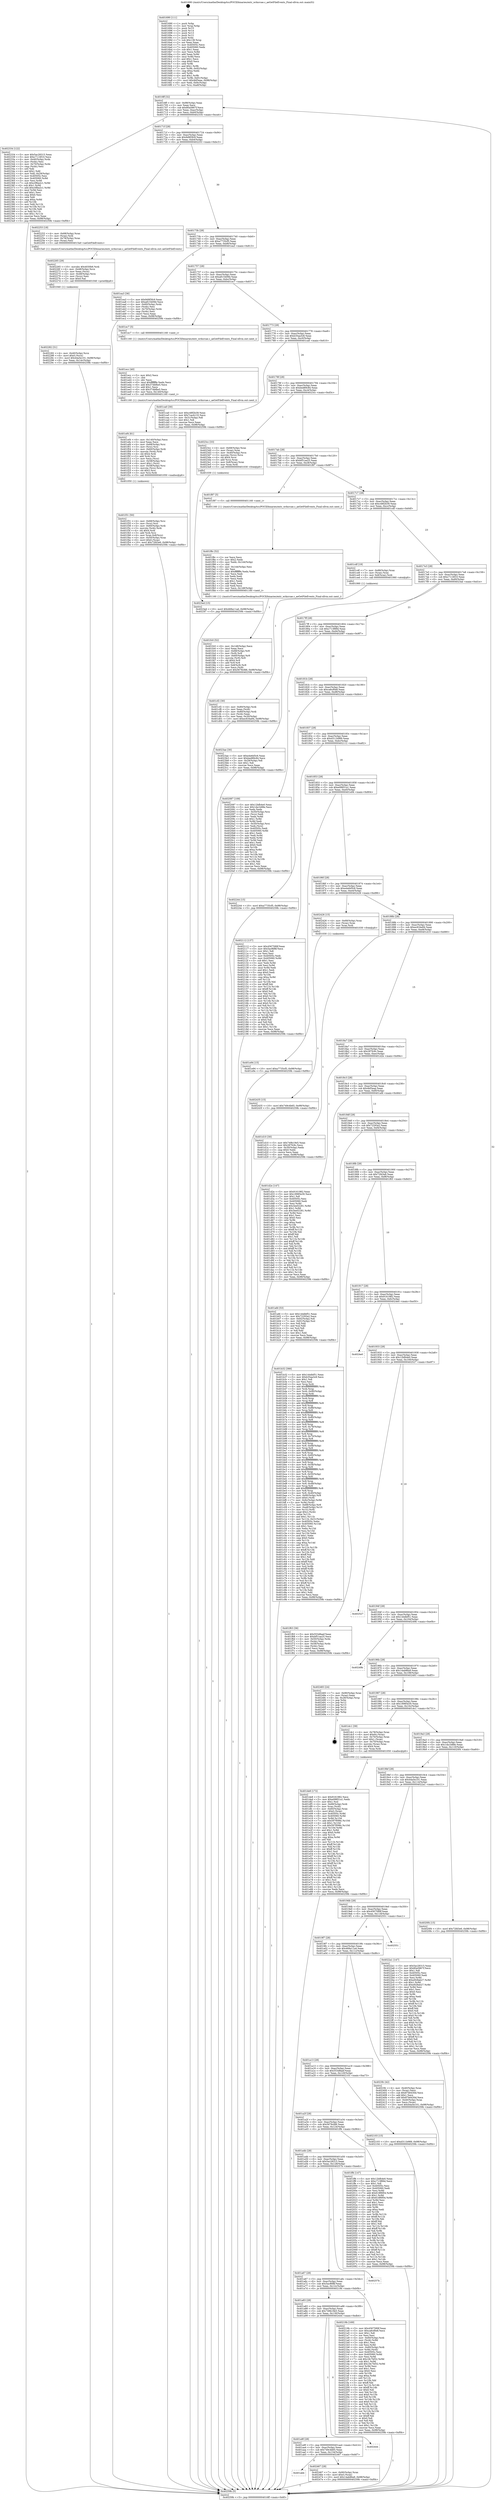 digraph "0x401690" {
  label = "0x401690 (/mnt/c/Users/mathe/Desktop/tcc/POCII/binaries/extr_wrksrcae.c_aeGetFileEvents_Final-ollvm.out::main(0))"
  labelloc = "t"
  node[shape=record]

  Entry [label="",width=0.3,height=0.3,shape=circle,fillcolor=black,style=filled]
  "0x4016ff" [label="{
     0x4016ff [32]\l
     | [instrs]\l
     &nbsp;&nbsp;0x4016ff \<+6\>: mov -0x98(%rbp),%eax\l
     &nbsp;&nbsp;0x401705 \<+2\>: mov %eax,%ecx\l
     &nbsp;&nbsp;0x401707 \<+6\>: sub $0x80a5867f,%ecx\l
     &nbsp;&nbsp;0x40170d \<+6\>: mov %eax,-0xac(%rbp)\l
     &nbsp;&nbsp;0x401713 \<+6\>: mov %ecx,-0xb0(%rbp)\l
     &nbsp;&nbsp;0x401719 \<+6\>: je 0000000000402334 \<main+0xca4\>\l
  }"]
  "0x402334" [label="{
     0x402334 [122]\l
     | [instrs]\l
     &nbsp;&nbsp;0x402334 \<+5\>: mov $0x5ac28315,%eax\l
     &nbsp;&nbsp;0x402339 \<+5\>: mov $0xc7116f10,%ecx\l
     &nbsp;&nbsp;0x40233e \<+4\>: mov -0x40(%rbp),%rdx\l
     &nbsp;&nbsp;0x402342 \<+2\>: mov (%rdx),%esi\l
     &nbsp;&nbsp;0x402344 \<+4\>: mov -0x70(%rbp),%rdx\l
     &nbsp;&nbsp;0x402348 \<+2\>: cmp (%rdx),%esi\l
     &nbsp;&nbsp;0x40234a \<+4\>: setl %dil\l
     &nbsp;&nbsp;0x40234e \<+4\>: and $0x1,%dil\l
     &nbsp;&nbsp;0x402352 \<+4\>: mov %dil,-0x29(%rbp)\l
     &nbsp;&nbsp;0x402356 \<+7\>: mov 0x40505c,%esi\l
     &nbsp;&nbsp;0x40235d \<+8\>: mov 0x405060,%r8d\l
     &nbsp;&nbsp;0x402365 \<+3\>: mov %esi,%r9d\l
     &nbsp;&nbsp;0x402368 \<+7\>: sub $0xc0fba2c1,%r9d\l
     &nbsp;&nbsp;0x40236f \<+4\>: sub $0x1,%r9d\l
     &nbsp;&nbsp;0x402373 \<+7\>: add $0xc0fba2c1,%r9d\l
     &nbsp;&nbsp;0x40237a \<+4\>: imul %r9d,%esi\l
     &nbsp;&nbsp;0x40237e \<+3\>: and $0x1,%esi\l
     &nbsp;&nbsp;0x402381 \<+3\>: cmp $0x0,%esi\l
     &nbsp;&nbsp;0x402384 \<+4\>: sete %dil\l
     &nbsp;&nbsp;0x402388 \<+4\>: cmp $0xa,%r8d\l
     &nbsp;&nbsp;0x40238c \<+4\>: setl %r10b\l
     &nbsp;&nbsp;0x402390 \<+3\>: mov %dil,%r11b\l
     &nbsp;&nbsp;0x402393 \<+3\>: and %r10b,%r11b\l
     &nbsp;&nbsp;0x402396 \<+3\>: xor %r10b,%dil\l
     &nbsp;&nbsp;0x402399 \<+3\>: or %dil,%r11b\l
     &nbsp;&nbsp;0x40239c \<+4\>: test $0x1,%r11b\l
     &nbsp;&nbsp;0x4023a0 \<+3\>: cmovne %ecx,%eax\l
     &nbsp;&nbsp;0x4023a3 \<+6\>: mov %eax,-0x98(%rbp)\l
     &nbsp;&nbsp;0x4023a9 \<+5\>: jmp 000000000040259b \<main+0xf0b\>\l
  }"]
  "0x40171f" [label="{
     0x40171f [28]\l
     | [instrs]\l
     &nbsp;&nbsp;0x40171f \<+5\>: jmp 0000000000401724 \<main+0x94\>\l
     &nbsp;&nbsp;0x401724 \<+6\>: mov -0xac(%rbp),%eax\l
     &nbsp;&nbsp;0x40172a \<+5\>: sub $0x9d9f3fc9,%eax\l
     &nbsp;&nbsp;0x40172f \<+6\>: mov %eax,-0xb4(%rbp)\l
     &nbsp;&nbsp;0x401735 \<+6\>: je 0000000000402253 \<main+0xbc3\>\l
  }"]
  Exit [label="",width=0.3,height=0.3,shape=circle,fillcolor=black,style=filled,peripheries=2]
  "0x402253" [label="{
     0x402253 [18]\l
     | [instrs]\l
     &nbsp;&nbsp;0x402253 \<+4\>: mov -0x68(%rbp),%rax\l
     &nbsp;&nbsp;0x402257 \<+3\>: mov (%rax),%rdi\l
     &nbsp;&nbsp;0x40225a \<+4\>: mov -0x78(%rbp),%rax\l
     &nbsp;&nbsp;0x40225e \<+2\>: mov (%rax),%esi\l
     &nbsp;&nbsp;0x402260 \<+5\>: call 00000000004015a0 \<aeGetFileEvents\>\l
     | [calls]\l
     &nbsp;&nbsp;0x4015a0 \{1\} (/mnt/c/Users/mathe/Desktop/tcc/POCII/binaries/extr_wrksrcae.c_aeGetFileEvents_Final-ollvm.out::aeGetFileEvents)\l
  }"]
  "0x40173b" [label="{
     0x40173b [28]\l
     | [instrs]\l
     &nbsp;&nbsp;0x40173b \<+5\>: jmp 0000000000401740 \<main+0xb0\>\l
     &nbsp;&nbsp;0x401740 \<+6\>: mov -0xac(%rbp),%eax\l
     &nbsp;&nbsp;0x401746 \<+5\>: sub $0xa7735cf5,%eax\l
     &nbsp;&nbsp;0x40174b \<+6\>: mov %eax,-0xb8(%rbp)\l
     &nbsp;&nbsp;0x401751 \<+6\>: je 0000000000401ea3 \<main+0x813\>\l
  }"]
  "0x401abb" [label="{
     0x401abb\l
  }", style=dashed]
  "0x401ea3" [label="{
     0x401ea3 [36]\l
     | [instrs]\l
     &nbsp;&nbsp;0x401ea3 \<+5\>: mov $0x9d9f3fc9,%eax\l
     &nbsp;&nbsp;0x401ea8 \<+5\>: mov $0xa815409d,%ecx\l
     &nbsp;&nbsp;0x401ead \<+4\>: mov -0x60(%rbp),%rdx\l
     &nbsp;&nbsp;0x401eb1 \<+2\>: mov (%rdx),%esi\l
     &nbsp;&nbsp;0x401eb3 \<+4\>: mov -0x70(%rbp),%rdx\l
     &nbsp;&nbsp;0x401eb7 \<+2\>: cmp (%rdx),%esi\l
     &nbsp;&nbsp;0x401eb9 \<+3\>: cmovl %ecx,%eax\l
     &nbsp;&nbsp;0x401ebc \<+6\>: mov %eax,-0x98(%rbp)\l
     &nbsp;&nbsp;0x401ec2 \<+5\>: jmp 000000000040259b \<main+0xf0b\>\l
  }"]
  "0x401757" [label="{
     0x401757 [28]\l
     | [instrs]\l
     &nbsp;&nbsp;0x401757 \<+5\>: jmp 000000000040175c \<main+0xcc\>\l
     &nbsp;&nbsp;0x40175c \<+6\>: mov -0xac(%rbp),%eax\l
     &nbsp;&nbsp;0x401762 \<+5\>: sub $0xa815409d,%eax\l
     &nbsp;&nbsp;0x401767 \<+6\>: mov %eax,-0xbc(%rbp)\l
     &nbsp;&nbsp;0x40176d \<+6\>: je 0000000000401ec7 \<main+0x837\>\l
  }"]
  "0x402467" [label="{
     0x402467 [28]\l
     | [instrs]\l
     &nbsp;&nbsp;0x402467 \<+7\>: mov -0x90(%rbp),%rax\l
     &nbsp;&nbsp;0x40246e \<+6\>: movl $0x0,(%rax)\l
     &nbsp;&nbsp;0x402474 \<+10\>: movl $0x14ab86a9,-0x98(%rbp)\l
     &nbsp;&nbsp;0x40247e \<+5\>: jmp 000000000040259b \<main+0xf0b\>\l
  }"]
  "0x401ec7" [label="{
     0x401ec7 [5]\l
     | [instrs]\l
     &nbsp;&nbsp;0x401ec7 \<+5\>: call 0000000000401160 \<next_i\>\l
     | [calls]\l
     &nbsp;&nbsp;0x401160 \{1\} (/mnt/c/Users/mathe/Desktop/tcc/POCII/binaries/extr_wrksrcae.c_aeGetFileEvents_Final-ollvm.out::next_i)\l
  }"]
  "0x401773" [label="{
     0x401773 [28]\l
     | [instrs]\l
     &nbsp;&nbsp;0x401773 \<+5\>: jmp 0000000000401778 \<main+0xe8\>\l
     &nbsp;&nbsp;0x401778 \<+6\>: mov -0xac(%rbp),%eax\l
     &nbsp;&nbsp;0x40177e \<+5\>: sub $0xb35aa3c8,%eax\l
     &nbsp;&nbsp;0x401783 \<+6\>: mov %eax,-0xc0(%rbp)\l
     &nbsp;&nbsp;0x401789 \<+6\>: je 0000000000401ca0 \<main+0x610\>\l
  }"]
  "0x401a9f" [label="{
     0x401a9f [28]\l
     | [instrs]\l
     &nbsp;&nbsp;0x401a9f \<+5\>: jmp 0000000000401aa4 \<main+0x414\>\l
     &nbsp;&nbsp;0x401aa4 \<+6\>: mov -0xac(%rbp),%eax\l
     &nbsp;&nbsp;0x401aaa \<+5\>: sub $0x749c4b65,%eax\l
     &nbsp;&nbsp;0x401aaf \<+6\>: mov %eax,-0x134(%rbp)\l
     &nbsp;&nbsp;0x401ab5 \<+6\>: je 0000000000402467 \<main+0xdd7\>\l
  }"]
  "0x401ca0" [label="{
     0x401ca0 [30]\l
     | [instrs]\l
     &nbsp;&nbsp;0x401ca0 \<+5\>: mov $0xc48f2b39,%eax\l
     &nbsp;&nbsp;0x401ca5 \<+5\>: mov $0x7cacb133,%ecx\l
     &nbsp;&nbsp;0x401caa \<+3\>: mov -0x31(%rbp),%dl\l
     &nbsp;&nbsp;0x401cad \<+3\>: test $0x1,%dl\l
     &nbsp;&nbsp;0x401cb0 \<+3\>: cmovne %ecx,%eax\l
     &nbsp;&nbsp;0x401cb3 \<+6\>: mov %eax,-0x98(%rbp)\l
     &nbsp;&nbsp;0x401cb9 \<+5\>: jmp 000000000040259b \<main+0xf0b\>\l
  }"]
  "0x40178f" [label="{
     0x40178f [28]\l
     | [instrs]\l
     &nbsp;&nbsp;0x40178f \<+5\>: jmp 0000000000401794 \<main+0x104\>\l
     &nbsp;&nbsp;0x401794 \<+6\>: mov -0xac(%rbp),%eax\l
     &nbsp;&nbsp;0x40179a \<+5\>: sub $0xbed89c84,%eax\l
     &nbsp;&nbsp;0x40179f \<+6\>: mov %eax,-0xc4(%rbp)\l
     &nbsp;&nbsp;0x4017a5 \<+6\>: je 00000000004023cc \<main+0xd3c\>\l
  }"]
  "0x402444" [label="{
     0x402444\l
  }", style=dashed]
  "0x4023cc" [label="{
     0x4023cc [33]\l
     | [instrs]\l
     &nbsp;&nbsp;0x4023cc \<+4\>: mov -0x68(%rbp),%rax\l
     &nbsp;&nbsp;0x4023d0 \<+3\>: mov (%rax),%rax\l
     &nbsp;&nbsp;0x4023d3 \<+4\>: mov -0x40(%rbp),%rcx\l
     &nbsp;&nbsp;0x4023d7 \<+3\>: movslq (%rcx),%rcx\l
     &nbsp;&nbsp;0x4023da \<+4\>: shl $0x4,%rcx\l
     &nbsp;&nbsp;0x4023de \<+3\>: add %rcx,%rax\l
     &nbsp;&nbsp;0x4023e1 \<+4\>: mov 0x8(%rax),%rax\l
     &nbsp;&nbsp;0x4023e5 \<+3\>: mov %rax,%rdi\l
     &nbsp;&nbsp;0x4023e8 \<+5\>: call 0000000000401030 \<free@plt\>\l
     | [calls]\l
     &nbsp;&nbsp;0x401030 \{1\} (unknown)\l
  }"]
  "0x4017ab" [label="{
     0x4017ab [28]\l
     | [instrs]\l
     &nbsp;&nbsp;0x4017ab \<+5\>: jmp 00000000004017b0 \<main+0x120\>\l
     &nbsp;&nbsp;0x4017b0 \<+6\>: mov -0xac(%rbp),%eax\l
     &nbsp;&nbsp;0x4017b6 \<+5\>: sub $0xbf51aa25,%eax\l
     &nbsp;&nbsp;0x4017bb \<+6\>: mov %eax,-0xc8(%rbp)\l
     &nbsp;&nbsp;0x4017c1 \<+6\>: je 0000000000401f87 \<main+0x8f7\>\l
  }"]
  "0x402435" [label="{
     0x402435 [15]\l
     | [instrs]\l
     &nbsp;&nbsp;0x402435 \<+10\>: movl $0x749c4b65,-0x98(%rbp)\l
     &nbsp;&nbsp;0x40243f \<+5\>: jmp 000000000040259b \<main+0xf0b\>\l
  }"]
  "0x401f87" [label="{
     0x401f87 [5]\l
     | [instrs]\l
     &nbsp;&nbsp;0x401f87 \<+5\>: call 0000000000401160 \<next_i\>\l
     | [calls]\l
     &nbsp;&nbsp;0x401160 \{1\} (/mnt/c/Users/mathe/Desktop/tcc/POCII/binaries/extr_wrksrcae.c_aeGetFileEvents_Final-ollvm.out::next_i)\l
  }"]
  "0x4017c7" [label="{
     0x4017c7 [28]\l
     | [instrs]\l
     &nbsp;&nbsp;0x4017c7 \<+5\>: jmp 00000000004017cc \<main+0x13c\>\l
     &nbsp;&nbsp;0x4017cc \<+6\>: mov -0xac(%rbp),%eax\l
     &nbsp;&nbsp;0x4017d2 \<+5\>: sub $0xc48f2b39,%eax\l
     &nbsp;&nbsp;0x4017d7 \<+6\>: mov %eax,-0xcc(%rbp)\l
     &nbsp;&nbsp;0x4017dd \<+6\>: je 0000000000401cdf \<main+0x64f\>\l
  }"]
  "0x4023ed" [label="{
     0x4023ed [15]\l
     | [instrs]\l
     &nbsp;&nbsp;0x4023ed \<+10\>: movl $0x468a11ad,-0x98(%rbp)\l
     &nbsp;&nbsp;0x4023f7 \<+5\>: jmp 000000000040259b \<main+0xf0b\>\l
  }"]
  "0x401cdf" [label="{
     0x401cdf [19]\l
     | [instrs]\l
     &nbsp;&nbsp;0x401cdf \<+7\>: mov -0x88(%rbp),%rax\l
     &nbsp;&nbsp;0x401ce6 \<+3\>: mov (%rax),%rax\l
     &nbsp;&nbsp;0x401ce9 \<+4\>: mov 0x8(%rax),%rdi\l
     &nbsp;&nbsp;0x401ced \<+5\>: call 0000000000401060 \<atoi@plt\>\l
     | [calls]\l
     &nbsp;&nbsp;0x401060 \{1\} (unknown)\l
  }"]
  "0x4017e3" [label="{
     0x4017e3 [28]\l
     | [instrs]\l
     &nbsp;&nbsp;0x4017e3 \<+5\>: jmp 00000000004017e8 \<main+0x158\>\l
     &nbsp;&nbsp;0x4017e8 \<+6\>: mov -0xac(%rbp),%eax\l
     &nbsp;&nbsp;0x4017ee \<+5\>: sub $0xc7116f10,%eax\l
     &nbsp;&nbsp;0x4017f3 \<+6\>: mov %eax,-0xd0(%rbp)\l
     &nbsp;&nbsp;0x4017f9 \<+6\>: je 00000000004023ae \<main+0xd1e\>\l
  }"]
  "0x402282" [label="{
     0x402282 [31]\l
     | [instrs]\l
     &nbsp;&nbsp;0x402282 \<+4\>: mov -0x40(%rbp),%rcx\l
     &nbsp;&nbsp;0x402286 \<+6\>: movl $0x0,(%rcx)\l
     &nbsp;&nbsp;0x40228c \<+10\>: movl $0x44a5e101,-0x98(%rbp)\l
     &nbsp;&nbsp;0x402296 \<+6\>: mov %eax,-0x14c(%rbp)\l
     &nbsp;&nbsp;0x40229c \<+5\>: jmp 000000000040259b \<main+0xf0b\>\l
  }"]
  "0x4023ae" [label="{
     0x4023ae [30]\l
     | [instrs]\l
     &nbsp;&nbsp;0x4023ae \<+5\>: mov $0xe4e6d5c6,%eax\l
     &nbsp;&nbsp;0x4023b3 \<+5\>: mov $0xbed89c84,%ecx\l
     &nbsp;&nbsp;0x4023b8 \<+3\>: mov -0x29(%rbp),%dl\l
     &nbsp;&nbsp;0x4023bb \<+3\>: test $0x1,%dl\l
     &nbsp;&nbsp;0x4023be \<+3\>: cmovne %ecx,%eax\l
     &nbsp;&nbsp;0x4023c1 \<+6\>: mov %eax,-0x98(%rbp)\l
     &nbsp;&nbsp;0x4023c7 \<+5\>: jmp 000000000040259b \<main+0xf0b\>\l
  }"]
  "0x4017ff" [label="{
     0x4017ff [28]\l
     | [instrs]\l
     &nbsp;&nbsp;0x4017ff \<+5\>: jmp 0000000000401804 \<main+0x174\>\l
     &nbsp;&nbsp;0x401804 \<+6\>: mov -0xac(%rbp),%eax\l
     &nbsp;&nbsp;0x40180a \<+5\>: sub $0xc713f89d,%eax\l
     &nbsp;&nbsp;0x40180f \<+6\>: mov %eax,-0xd4(%rbp)\l
     &nbsp;&nbsp;0x401815 \<+6\>: je 0000000000402087 \<main+0x9f7\>\l
  }"]
  "0x402265" [label="{
     0x402265 [29]\l
     | [instrs]\l
     &nbsp;&nbsp;0x402265 \<+10\>: movabs $0x4030b6,%rdi\l
     &nbsp;&nbsp;0x40226f \<+4\>: mov -0x48(%rbp),%rcx\l
     &nbsp;&nbsp;0x402273 \<+2\>: mov %eax,(%rcx)\l
     &nbsp;&nbsp;0x402275 \<+4\>: mov -0x48(%rbp),%rcx\l
     &nbsp;&nbsp;0x402279 \<+2\>: mov (%rcx),%esi\l
     &nbsp;&nbsp;0x40227b \<+2\>: mov $0x0,%al\l
     &nbsp;&nbsp;0x40227d \<+5\>: call 0000000000401040 \<printf@plt\>\l
     | [calls]\l
     &nbsp;&nbsp;0x401040 \{1\} (unknown)\l
  }"]
  "0x402087" [label="{
     0x402087 [109]\l
     | [instrs]\l
     &nbsp;&nbsp;0x402087 \<+5\>: mov $0x12bfb4e0,%eax\l
     &nbsp;&nbsp;0x40208c \<+5\>: mov $0x1da1b88e,%ecx\l
     &nbsp;&nbsp;0x402091 \<+2\>: xor %edx,%edx\l
     &nbsp;&nbsp;0x402093 \<+4\>: mov -0x50(%rbp),%rsi\l
     &nbsp;&nbsp;0x402097 \<+2\>: mov (%rsi),%edi\l
     &nbsp;&nbsp;0x402099 \<+3\>: mov %edx,%r8d\l
     &nbsp;&nbsp;0x40209c \<+4\>: sub $0x1,%r8d\l
     &nbsp;&nbsp;0x4020a0 \<+3\>: sub %r8d,%edi\l
     &nbsp;&nbsp;0x4020a3 \<+4\>: mov -0x50(%rbp),%rsi\l
     &nbsp;&nbsp;0x4020a7 \<+2\>: mov %edi,(%rsi)\l
     &nbsp;&nbsp;0x4020a9 \<+7\>: mov 0x40505c,%edi\l
     &nbsp;&nbsp;0x4020b0 \<+8\>: mov 0x405060,%r8d\l
     &nbsp;&nbsp;0x4020b8 \<+3\>: sub $0x1,%edx\l
     &nbsp;&nbsp;0x4020bb \<+3\>: mov %edi,%r9d\l
     &nbsp;&nbsp;0x4020be \<+3\>: add %edx,%r9d\l
     &nbsp;&nbsp;0x4020c1 \<+4\>: imul %r9d,%edi\l
     &nbsp;&nbsp;0x4020c5 \<+3\>: and $0x1,%edi\l
     &nbsp;&nbsp;0x4020c8 \<+3\>: cmp $0x0,%edi\l
     &nbsp;&nbsp;0x4020cb \<+4\>: sete %r10b\l
     &nbsp;&nbsp;0x4020cf \<+4\>: cmp $0xa,%r8d\l
     &nbsp;&nbsp;0x4020d3 \<+4\>: setl %r11b\l
     &nbsp;&nbsp;0x4020d7 \<+3\>: mov %r10b,%bl\l
     &nbsp;&nbsp;0x4020da \<+3\>: and %r11b,%bl\l
     &nbsp;&nbsp;0x4020dd \<+3\>: xor %r11b,%r10b\l
     &nbsp;&nbsp;0x4020e0 \<+3\>: or %r10b,%bl\l
     &nbsp;&nbsp;0x4020e3 \<+3\>: test $0x1,%bl\l
     &nbsp;&nbsp;0x4020e6 \<+3\>: cmovne %ecx,%eax\l
     &nbsp;&nbsp;0x4020e9 \<+6\>: mov %eax,-0x98(%rbp)\l
     &nbsp;&nbsp;0x4020ef \<+5\>: jmp 000000000040259b \<main+0xf0b\>\l
  }"]
  "0x40181b" [label="{
     0x40181b [28]\l
     | [instrs]\l
     &nbsp;&nbsp;0x40181b \<+5\>: jmp 0000000000401820 \<main+0x190\>\l
     &nbsp;&nbsp;0x401820 \<+6\>: mov -0xac(%rbp),%eax\l
     &nbsp;&nbsp;0x401826 \<+5\>: sub $0xca6cf0e8,%eax\l
     &nbsp;&nbsp;0x40182b \<+6\>: mov %eax,-0xd8(%rbp)\l
     &nbsp;&nbsp;0x401831 \<+6\>: je 0000000000402244 \<main+0xbb4\>\l
  }"]
  "0x401a83" [label="{
     0x401a83 [28]\l
     | [instrs]\l
     &nbsp;&nbsp;0x401a83 \<+5\>: jmp 0000000000401a88 \<main+0x3f8\>\l
     &nbsp;&nbsp;0x401a88 \<+6\>: mov -0xac(%rbp),%eax\l
     &nbsp;&nbsp;0x401a8e \<+5\>: sub $0x749b19e5,%eax\l
     &nbsp;&nbsp;0x401a93 \<+6\>: mov %eax,-0x130(%rbp)\l
     &nbsp;&nbsp;0x401a99 \<+6\>: je 0000000000402444 \<main+0xdb4\>\l
  }"]
  "0x402244" [label="{
     0x402244 [15]\l
     | [instrs]\l
     &nbsp;&nbsp;0x402244 \<+10\>: movl $0xa7735cf5,-0x98(%rbp)\l
     &nbsp;&nbsp;0x40224e \<+5\>: jmp 000000000040259b \<main+0xf0b\>\l
  }"]
  "0x401837" [label="{
     0x401837 [28]\l
     | [instrs]\l
     &nbsp;&nbsp;0x401837 \<+5\>: jmp 000000000040183c \<main+0x1ac\>\l
     &nbsp;&nbsp;0x40183c \<+6\>: mov -0xac(%rbp),%eax\l
     &nbsp;&nbsp;0x401842 \<+5\>: sub $0xd311b989,%eax\l
     &nbsp;&nbsp;0x401847 \<+6\>: mov %eax,-0xdc(%rbp)\l
     &nbsp;&nbsp;0x40184d \<+6\>: je 0000000000402112 \<main+0xa82\>\l
  }"]
  "0x40219b" [label="{
     0x40219b [169]\l
     | [instrs]\l
     &nbsp;&nbsp;0x40219b \<+5\>: mov $0x4567589f,%eax\l
     &nbsp;&nbsp;0x4021a0 \<+5\>: mov $0xca6cf0e8,%ecx\l
     &nbsp;&nbsp;0x4021a5 \<+2\>: mov $0x1,%dl\l
     &nbsp;&nbsp;0x4021a7 \<+2\>: xor %esi,%esi\l
     &nbsp;&nbsp;0x4021a9 \<+4\>: mov -0x60(%rbp),%rdi\l
     &nbsp;&nbsp;0x4021ad \<+3\>: mov (%rdi),%r8d\l
     &nbsp;&nbsp;0x4021b0 \<+3\>: sub $0x1,%esi\l
     &nbsp;&nbsp;0x4021b3 \<+3\>: sub %esi,%r8d\l
     &nbsp;&nbsp;0x4021b6 \<+4\>: mov -0x60(%rbp),%rdi\l
     &nbsp;&nbsp;0x4021ba \<+3\>: mov %r8d,(%rdi)\l
     &nbsp;&nbsp;0x4021bd \<+7\>: mov 0x40505c,%esi\l
     &nbsp;&nbsp;0x4021c4 \<+8\>: mov 0x405060,%r8d\l
     &nbsp;&nbsp;0x4021cc \<+3\>: mov %esi,%r9d\l
     &nbsp;&nbsp;0x4021cf \<+7\>: sub $0x18c7bf32,%r9d\l
     &nbsp;&nbsp;0x4021d6 \<+4\>: sub $0x1,%r9d\l
     &nbsp;&nbsp;0x4021da \<+7\>: add $0x18c7bf32,%r9d\l
     &nbsp;&nbsp;0x4021e1 \<+4\>: imul %r9d,%esi\l
     &nbsp;&nbsp;0x4021e5 \<+3\>: and $0x1,%esi\l
     &nbsp;&nbsp;0x4021e8 \<+3\>: cmp $0x0,%esi\l
     &nbsp;&nbsp;0x4021eb \<+4\>: sete %r10b\l
     &nbsp;&nbsp;0x4021ef \<+4\>: cmp $0xa,%r8d\l
     &nbsp;&nbsp;0x4021f3 \<+4\>: setl %r11b\l
     &nbsp;&nbsp;0x4021f7 \<+3\>: mov %r10b,%bl\l
     &nbsp;&nbsp;0x4021fa \<+3\>: xor $0xff,%bl\l
     &nbsp;&nbsp;0x4021fd \<+3\>: mov %r11b,%r14b\l
     &nbsp;&nbsp;0x402200 \<+4\>: xor $0xff,%r14b\l
     &nbsp;&nbsp;0x402204 \<+3\>: xor $0x0,%dl\l
     &nbsp;&nbsp;0x402207 \<+3\>: mov %bl,%r15b\l
     &nbsp;&nbsp;0x40220a \<+4\>: and $0x0,%r15b\l
     &nbsp;&nbsp;0x40220e \<+3\>: and %dl,%r10b\l
     &nbsp;&nbsp;0x402211 \<+3\>: mov %r14b,%r12b\l
     &nbsp;&nbsp;0x402214 \<+4\>: and $0x0,%r12b\l
     &nbsp;&nbsp;0x402218 \<+3\>: and %dl,%r11b\l
     &nbsp;&nbsp;0x40221b \<+3\>: or %r10b,%r15b\l
     &nbsp;&nbsp;0x40221e \<+3\>: or %r11b,%r12b\l
     &nbsp;&nbsp;0x402221 \<+3\>: xor %r12b,%r15b\l
     &nbsp;&nbsp;0x402224 \<+3\>: or %r14b,%bl\l
     &nbsp;&nbsp;0x402227 \<+3\>: xor $0xff,%bl\l
     &nbsp;&nbsp;0x40222a \<+3\>: or $0x0,%dl\l
     &nbsp;&nbsp;0x40222d \<+2\>: and %dl,%bl\l
     &nbsp;&nbsp;0x40222f \<+3\>: or %bl,%r15b\l
     &nbsp;&nbsp;0x402232 \<+4\>: test $0x1,%r15b\l
     &nbsp;&nbsp;0x402236 \<+3\>: cmovne %ecx,%eax\l
     &nbsp;&nbsp;0x402239 \<+6\>: mov %eax,-0x98(%rbp)\l
     &nbsp;&nbsp;0x40223f \<+5\>: jmp 000000000040259b \<main+0xf0b\>\l
  }"]
  "0x402112" [label="{
     0x402112 [137]\l
     | [instrs]\l
     &nbsp;&nbsp;0x402112 \<+5\>: mov $0x4567589f,%eax\l
     &nbsp;&nbsp;0x402117 \<+5\>: mov $0x5acf6f8f,%ecx\l
     &nbsp;&nbsp;0x40211c \<+2\>: mov $0x1,%dl\l
     &nbsp;&nbsp;0x40211e \<+2\>: xor %esi,%esi\l
     &nbsp;&nbsp;0x402120 \<+7\>: mov 0x40505c,%edi\l
     &nbsp;&nbsp;0x402127 \<+8\>: mov 0x405060,%r8d\l
     &nbsp;&nbsp;0x40212f \<+3\>: sub $0x1,%esi\l
     &nbsp;&nbsp;0x402132 \<+3\>: mov %edi,%r9d\l
     &nbsp;&nbsp;0x402135 \<+3\>: add %esi,%r9d\l
     &nbsp;&nbsp;0x402138 \<+4\>: imul %r9d,%edi\l
     &nbsp;&nbsp;0x40213c \<+3\>: and $0x1,%edi\l
     &nbsp;&nbsp;0x40213f \<+3\>: cmp $0x0,%edi\l
     &nbsp;&nbsp;0x402142 \<+4\>: sete %r10b\l
     &nbsp;&nbsp;0x402146 \<+4\>: cmp $0xa,%r8d\l
     &nbsp;&nbsp;0x40214a \<+4\>: setl %r11b\l
     &nbsp;&nbsp;0x40214e \<+3\>: mov %r10b,%bl\l
     &nbsp;&nbsp;0x402151 \<+3\>: xor $0xff,%bl\l
     &nbsp;&nbsp;0x402154 \<+3\>: mov %r11b,%r14b\l
     &nbsp;&nbsp;0x402157 \<+4\>: xor $0xff,%r14b\l
     &nbsp;&nbsp;0x40215b \<+3\>: xor $0x0,%dl\l
     &nbsp;&nbsp;0x40215e \<+3\>: mov %bl,%r15b\l
     &nbsp;&nbsp;0x402161 \<+4\>: and $0x0,%r15b\l
     &nbsp;&nbsp;0x402165 \<+3\>: and %dl,%r10b\l
     &nbsp;&nbsp;0x402168 \<+3\>: mov %r14b,%r12b\l
     &nbsp;&nbsp;0x40216b \<+4\>: and $0x0,%r12b\l
     &nbsp;&nbsp;0x40216f \<+3\>: and %dl,%r11b\l
     &nbsp;&nbsp;0x402172 \<+3\>: or %r10b,%r15b\l
     &nbsp;&nbsp;0x402175 \<+3\>: or %r11b,%r12b\l
     &nbsp;&nbsp;0x402178 \<+3\>: xor %r12b,%r15b\l
     &nbsp;&nbsp;0x40217b \<+3\>: or %r14b,%bl\l
     &nbsp;&nbsp;0x40217e \<+3\>: xor $0xff,%bl\l
     &nbsp;&nbsp;0x402181 \<+3\>: or $0x0,%dl\l
     &nbsp;&nbsp;0x402184 \<+2\>: and %dl,%bl\l
     &nbsp;&nbsp;0x402186 \<+3\>: or %bl,%r15b\l
     &nbsp;&nbsp;0x402189 \<+4\>: test $0x1,%r15b\l
     &nbsp;&nbsp;0x40218d \<+3\>: cmovne %ecx,%eax\l
     &nbsp;&nbsp;0x402190 \<+6\>: mov %eax,-0x98(%rbp)\l
     &nbsp;&nbsp;0x402196 \<+5\>: jmp 000000000040259b \<main+0xf0b\>\l
  }"]
  "0x401853" [label="{
     0x401853 [28]\l
     | [instrs]\l
     &nbsp;&nbsp;0x401853 \<+5\>: jmp 0000000000401858 \<main+0x1c8\>\l
     &nbsp;&nbsp;0x401858 \<+6\>: mov -0xac(%rbp),%eax\l
     &nbsp;&nbsp;0x40185e \<+5\>: sub $0xe08851a1,%eax\l
     &nbsp;&nbsp;0x401863 \<+6\>: mov %eax,-0xe0(%rbp)\l
     &nbsp;&nbsp;0x401869 \<+6\>: je 0000000000401e94 \<main+0x804\>\l
  }"]
  "0x401a67" [label="{
     0x401a67 [28]\l
     | [instrs]\l
     &nbsp;&nbsp;0x401a67 \<+5\>: jmp 0000000000401a6c \<main+0x3dc\>\l
     &nbsp;&nbsp;0x401a6c \<+6\>: mov -0xac(%rbp),%eax\l
     &nbsp;&nbsp;0x401a72 \<+5\>: sub $0x5acf6f8f,%eax\l
     &nbsp;&nbsp;0x401a77 \<+6\>: mov %eax,-0x12c(%rbp)\l
     &nbsp;&nbsp;0x401a7d \<+6\>: je 000000000040219b \<main+0xb0b\>\l
  }"]
  "0x401e94" [label="{
     0x401e94 [15]\l
     | [instrs]\l
     &nbsp;&nbsp;0x401e94 \<+10\>: movl $0xa7735cf5,-0x98(%rbp)\l
     &nbsp;&nbsp;0x401e9e \<+5\>: jmp 000000000040259b \<main+0xf0b\>\l
  }"]
  "0x40186f" [label="{
     0x40186f [28]\l
     | [instrs]\l
     &nbsp;&nbsp;0x40186f \<+5\>: jmp 0000000000401874 \<main+0x1e4\>\l
     &nbsp;&nbsp;0x401874 \<+6\>: mov -0xac(%rbp),%eax\l
     &nbsp;&nbsp;0x40187a \<+5\>: sub $0xe4e6d5c6,%eax\l
     &nbsp;&nbsp;0x40187f \<+6\>: mov %eax,-0xe4(%rbp)\l
     &nbsp;&nbsp;0x401885 \<+6\>: je 0000000000402426 \<main+0xd96\>\l
  }"]
  "0x40257b" [label="{
     0x40257b\l
  }", style=dashed]
  "0x402426" [label="{
     0x402426 [15]\l
     | [instrs]\l
     &nbsp;&nbsp;0x402426 \<+4\>: mov -0x68(%rbp),%rax\l
     &nbsp;&nbsp;0x40242a \<+3\>: mov (%rax),%rax\l
     &nbsp;&nbsp;0x40242d \<+3\>: mov %rax,%rdi\l
     &nbsp;&nbsp;0x402430 \<+5\>: call 0000000000401030 \<free@plt\>\l
     | [calls]\l
     &nbsp;&nbsp;0x401030 \{1\} (unknown)\l
  }"]
  "0x40188b" [label="{
     0x40188b [28]\l
     | [instrs]\l
     &nbsp;&nbsp;0x40188b \<+5\>: jmp 0000000000401890 \<main+0x200\>\l
     &nbsp;&nbsp;0x401890 \<+6\>: mov -0xac(%rbp),%eax\l
     &nbsp;&nbsp;0x401896 \<+5\>: sub $0xec634a94,%eax\l
     &nbsp;&nbsp;0x40189b \<+6\>: mov %eax,-0xe8(%rbp)\l
     &nbsp;&nbsp;0x4018a1 \<+6\>: je 0000000000401d10 \<main+0x680\>\l
  }"]
  "0x401a4b" [label="{
     0x401a4b [28]\l
     | [instrs]\l
     &nbsp;&nbsp;0x401a4b \<+5\>: jmp 0000000000401a50 \<main+0x3c0\>\l
     &nbsp;&nbsp;0x401a50 \<+6\>: mov -0xac(%rbp),%eax\l
     &nbsp;&nbsp;0x401a56 \<+5\>: sub $0x5ac28315,%eax\l
     &nbsp;&nbsp;0x401a5b \<+6\>: mov %eax,-0x128(%rbp)\l
     &nbsp;&nbsp;0x401a61 \<+6\>: je 000000000040257b \<main+0xeeb\>\l
  }"]
  "0x401d10" [label="{
     0x401d10 [30]\l
     | [instrs]\l
     &nbsp;&nbsp;0x401d10 \<+5\>: mov $0x749b19e5,%eax\l
     &nbsp;&nbsp;0x401d15 \<+5\>: mov $0x287fc9c,%ecx\l
     &nbsp;&nbsp;0x401d1a \<+3\>: mov -0x30(%rbp),%edx\l
     &nbsp;&nbsp;0x401d1d \<+3\>: cmp $0x0,%edx\l
     &nbsp;&nbsp;0x401d20 \<+3\>: cmove %ecx,%eax\l
     &nbsp;&nbsp;0x401d23 \<+6\>: mov %eax,-0x98(%rbp)\l
     &nbsp;&nbsp;0x401d29 \<+5\>: jmp 000000000040259b \<main+0xf0b\>\l
  }"]
  "0x4018a7" [label="{
     0x4018a7 [28]\l
     | [instrs]\l
     &nbsp;&nbsp;0x4018a7 \<+5\>: jmp 00000000004018ac \<main+0x21c\>\l
     &nbsp;&nbsp;0x4018ac \<+6\>: mov -0xac(%rbp),%eax\l
     &nbsp;&nbsp;0x4018b2 \<+5\>: sub $0x287fc9c,%eax\l
     &nbsp;&nbsp;0x4018b7 \<+6\>: mov %eax,-0xec(%rbp)\l
     &nbsp;&nbsp;0x4018bd \<+6\>: je 0000000000401d2e \<main+0x69e\>\l
  }"]
  "0x401ff4" [label="{
     0x401ff4 [147]\l
     | [instrs]\l
     &nbsp;&nbsp;0x401ff4 \<+5\>: mov $0x12bfb4e0,%eax\l
     &nbsp;&nbsp;0x401ff9 \<+5\>: mov $0xc713f89d,%ecx\l
     &nbsp;&nbsp;0x401ffe \<+2\>: mov $0x1,%dl\l
     &nbsp;&nbsp;0x402000 \<+7\>: mov 0x40505c,%esi\l
     &nbsp;&nbsp;0x402007 \<+7\>: mov 0x405060,%edi\l
     &nbsp;&nbsp;0x40200e \<+3\>: mov %esi,%r8d\l
     &nbsp;&nbsp;0x402011 \<+7\>: add $0x618f6f04,%r8d\l
     &nbsp;&nbsp;0x402018 \<+4\>: sub $0x1,%r8d\l
     &nbsp;&nbsp;0x40201c \<+7\>: sub $0x618f6f04,%r8d\l
     &nbsp;&nbsp;0x402023 \<+4\>: imul %r8d,%esi\l
     &nbsp;&nbsp;0x402027 \<+3\>: and $0x1,%esi\l
     &nbsp;&nbsp;0x40202a \<+3\>: cmp $0x0,%esi\l
     &nbsp;&nbsp;0x40202d \<+4\>: sete %r9b\l
     &nbsp;&nbsp;0x402031 \<+3\>: cmp $0xa,%edi\l
     &nbsp;&nbsp;0x402034 \<+4\>: setl %r10b\l
     &nbsp;&nbsp;0x402038 \<+3\>: mov %r9b,%r11b\l
     &nbsp;&nbsp;0x40203b \<+4\>: xor $0xff,%r11b\l
     &nbsp;&nbsp;0x40203f \<+3\>: mov %r10b,%bl\l
     &nbsp;&nbsp;0x402042 \<+3\>: xor $0xff,%bl\l
     &nbsp;&nbsp;0x402045 \<+3\>: xor $0x1,%dl\l
     &nbsp;&nbsp;0x402048 \<+3\>: mov %r11b,%r14b\l
     &nbsp;&nbsp;0x40204b \<+4\>: and $0xff,%r14b\l
     &nbsp;&nbsp;0x40204f \<+3\>: and %dl,%r9b\l
     &nbsp;&nbsp;0x402052 \<+3\>: mov %bl,%r15b\l
     &nbsp;&nbsp;0x402055 \<+4\>: and $0xff,%r15b\l
     &nbsp;&nbsp;0x402059 \<+3\>: and %dl,%r10b\l
     &nbsp;&nbsp;0x40205c \<+3\>: or %r9b,%r14b\l
     &nbsp;&nbsp;0x40205f \<+3\>: or %r10b,%r15b\l
     &nbsp;&nbsp;0x402062 \<+3\>: xor %r15b,%r14b\l
     &nbsp;&nbsp;0x402065 \<+3\>: or %bl,%r11b\l
     &nbsp;&nbsp;0x402068 \<+4\>: xor $0xff,%r11b\l
     &nbsp;&nbsp;0x40206c \<+3\>: or $0x1,%dl\l
     &nbsp;&nbsp;0x40206f \<+3\>: and %dl,%r11b\l
     &nbsp;&nbsp;0x402072 \<+3\>: or %r11b,%r14b\l
     &nbsp;&nbsp;0x402075 \<+4\>: test $0x1,%r14b\l
     &nbsp;&nbsp;0x402079 \<+3\>: cmovne %ecx,%eax\l
     &nbsp;&nbsp;0x40207c \<+6\>: mov %eax,-0x98(%rbp)\l
     &nbsp;&nbsp;0x402082 \<+5\>: jmp 000000000040259b \<main+0xf0b\>\l
  }"]
  "0x401d2e" [label="{
     0x401d2e [147]\l
     | [instrs]\l
     &nbsp;&nbsp;0x401d2e \<+5\>: mov $0x9161982,%eax\l
     &nbsp;&nbsp;0x401d33 \<+5\>: mov $0x18985e30,%ecx\l
     &nbsp;&nbsp;0x401d38 \<+2\>: mov $0x1,%dl\l
     &nbsp;&nbsp;0x401d3a \<+7\>: mov 0x40505c,%esi\l
     &nbsp;&nbsp;0x401d41 \<+7\>: mov 0x405060,%edi\l
     &nbsp;&nbsp;0x401d48 \<+3\>: mov %esi,%r8d\l
     &nbsp;&nbsp;0x401d4b \<+7\>: add $0x3ee02281,%r8d\l
     &nbsp;&nbsp;0x401d52 \<+4\>: sub $0x1,%r8d\l
     &nbsp;&nbsp;0x401d56 \<+7\>: sub $0x3ee02281,%r8d\l
     &nbsp;&nbsp;0x401d5d \<+4\>: imul %r8d,%esi\l
     &nbsp;&nbsp;0x401d61 \<+3\>: and $0x1,%esi\l
     &nbsp;&nbsp;0x401d64 \<+3\>: cmp $0x0,%esi\l
     &nbsp;&nbsp;0x401d67 \<+4\>: sete %r9b\l
     &nbsp;&nbsp;0x401d6b \<+3\>: cmp $0xa,%edi\l
     &nbsp;&nbsp;0x401d6e \<+4\>: setl %r10b\l
     &nbsp;&nbsp;0x401d72 \<+3\>: mov %r9b,%r11b\l
     &nbsp;&nbsp;0x401d75 \<+4\>: xor $0xff,%r11b\l
     &nbsp;&nbsp;0x401d79 \<+3\>: mov %r10b,%bl\l
     &nbsp;&nbsp;0x401d7c \<+3\>: xor $0xff,%bl\l
     &nbsp;&nbsp;0x401d7f \<+3\>: xor $0x1,%dl\l
     &nbsp;&nbsp;0x401d82 \<+3\>: mov %r11b,%r14b\l
     &nbsp;&nbsp;0x401d85 \<+4\>: and $0xff,%r14b\l
     &nbsp;&nbsp;0x401d89 \<+3\>: and %dl,%r9b\l
     &nbsp;&nbsp;0x401d8c \<+3\>: mov %bl,%r15b\l
     &nbsp;&nbsp;0x401d8f \<+4\>: and $0xff,%r15b\l
     &nbsp;&nbsp;0x401d93 \<+3\>: and %dl,%r10b\l
     &nbsp;&nbsp;0x401d96 \<+3\>: or %r9b,%r14b\l
     &nbsp;&nbsp;0x401d99 \<+3\>: or %r10b,%r15b\l
     &nbsp;&nbsp;0x401d9c \<+3\>: xor %r15b,%r14b\l
     &nbsp;&nbsp;0x401d9f \<+3\>: or %bl,%r11b\l
     &nbsp;&nbsp;0x401da2 \<+4\>: xor $0xff,%r11b\l
     &nbsp;&nbsp;0x401da6 \<+3\>: or $0x1,%dl\l
     &nbsp;&nbsp;0x401da9 \<+3\>: and %dl,%r11b\l
     &nbsp;&nbsp;0x401dac \<+3\>: or %r11b,%r14b\l
     &nbsp;&nbsp;0x401daf \<+4\>: test $0x1,%r14b\l
     &nbsp;&nbsp;0x401db3 \<+3\>: cmovne %ecx,%eax\l
     &nbsp;&nbsp;0x401db6 \<+6\>: mov %eax,-0x98(%rbp)\l
     &nbsp;&nbsp;0x401dbc \<+5\>: jmp 000000000040259b \<main+0xf0b\>\l
  }"]
  "0x4018c3" [label="{
     0x4018c3 [28]\l
     | [instrs]\l
     &nbsp;&nbsp;0x4018c3 \<+5\>: jmp 00000000004018c8 \<main+0x238\>\l
     &nbsp;&nbsp;0x4018c8 \<+6\>: mov -0xac(%rbp),%eax\l
     &nbsp;&nbsp;0x4018ce \<+5\>: sub $0x4bf3eaa,%eax\l
     &nbsp;&nbsp;0x4018d3 \<+6\>: mov %eax,-0xf0(%rbp)\l
     &nbsp;&nbsp;0x4018d9 \<+6\>: je 0000000000401afd \<main+0x46d\>\l
  }"]
  "0x401a2f" [label="{
     0x401a2f [28]\l
     | [instrs]\l
     &nbsp;&nbsp;0x401a2f \<+5\>: jmp 0000000000401a34 \<main+0x3a4\>\l
     &nbsp;&nbsp;0x401a34 \<+6\>: mov -0xac(%rbp),%eax\l
     &nbsp;&nbsp;0x401a3a \<+5\>: sub $0x5678cfd6,%eax\l
     &nbsp;&nbsp;0x401a3f \<+6\>: mov %eax,-0x124(%rbp)\l
     &nbsp;&nbsp;0x401a45 \<+6\>: je 0000000000401ff4 \<main+0x964\>\l
  }"]
  "0x401afd" [label="{
     0x401afd [53]\l
     | [instrs]\l
     &nbsp;&nbsp;0x401afd \<+5\>: mov $0x144dbf51,%eax\l
     &nbsp;&nbsp;0x401b02 \<+5\>: mov $0x72293a2,%ecx\l
     &nbsp;&nbsp;0x401b07 \<+6\>: mov -0x92(%rbp),%dl\l
     &nbsp;&nbsp;0x401b0d \<+7\>: mov -0x91(%rbp),%sil\l
     &nbsp;&nbsp;0x401b14 \<+3\>: mov %dl,%dil\l
     &nbsp;&nbsp;0x401b17 \<+3\>: and %sil,%dil\l
     &nbsp;&nbsp;0x401b1a \<+3\>: xor %sil,%dl\l
     &nbsp;&nbsp;0x401b1d \<+3\>: or %dl,%dil\l
     &nbsp;&nbsp;0x401b20 \<+4\>: test $0x1,%dil\l
     &nbsp;&nbsp;0x401b24 \<+3\>: cmovne %ecx,%eax\l
     &nbsp;&nbsp;0x401b27 \<+6\>: mov %eax,-0x98(%rbp)\l
     &nbsp;&nbsp;0x401b2d \<+5\>: jmp 000000000040259b \<main+0xf0b\>\l
  }"]
  "0x4018df" [label="{
     0x4018df [28]\l
     | [instrs]\l
     &nbsp;&nbsp;0x4018df \<+5\>: jmp 00000000004018e4 \<main+0x254\>\l
     &nbsp;&nbsp;0x4018e4 \<+6\>: mov -0xac(%rbp),%eax\l
     &nbsp;&nbsp;0x4018ea \<+5\>: sub $0x72293a2,%eax\l
     &nbsp;&nbsp;0x4018ef \<+6\>: mov %eax,-0xf4(%rbp)\l
     &nbsp;&nbsp;0x4018f5 \<+6\>: je 0000000000401b32 \<main+0x4a2\>\l
  }"]
  "0x40259b" [label="{
     0x40259b [5]\l
     | [instrs]\l
     &nbsp;&nbsp;0x40259b \<+5\>: jmp 00000000004016ff \<main+0x6f\>\l
  }"]
  "0x401690" [label="{
     0x401690 [111]\l
     | [instrs]\l
     &nbsp;&nbsp;0x401690 \<+1\>: push %rbp\l
     &nbsp;&nbsp;0x401691 \<+3\>: mov %rsp,%rbp\l
     &nbsp;&nbsp;0x401694 \<+2\>: push %r15\l
     &nbsp;&nbsp;0x401696 \<+2\>: push %r14\l
     &nbsp;&nbsp;0x401698 \<+2\>: push %r13\l
     &nbsp;&nbsp;0x40169a \<+2\>: push %r12\l
     &nbsp;&nbsp;0x40169c \<+1\>: push %rbx\l
     &nbsp;&nbsp;0x40169d \<+7\>: sub $0x138,%rsp\l
     &nbsp;&nbsp;0x4016a4 \<+2\>: xor %eax,%eax\l
     &nbsp;&nbsp;0x4016a6 \<+7\>: mov 0x40505c,%ecx\l
     &nbsp;&nbsp;0x4016ad \<+7\>: mov 0x405060,%edx\l
     &nbsp;&nbsp;0x4016b4 \<+3\>: sub $0x1,%eax\l
     &nbsp;&nbsp;0x4016b7 \<+3\>: mov %ecx,%r8d\l
     &nbsp;&nbsp;0x4016ba \<+3\>: add %eax,%r8d\l
     &nbsp;&nbsp;0x4016bd \<+4\>: imul %r8d,%ecx\l
     &nbsp;&nbsp;0x4016c1 \<+3\>: and $0x1,%ecx\l
     &nbsp;&nbsp;0x4016c4 \<+3\>: cmp $0x0,%ecx\l
     &nbsp;&nbsp;0x4016c7 \<+4\>: sete %r9b\l
     &nbsp;&nbsp;0x4016cb \<+4\>: and $0x1,%r9b\l
     &nbsp;&nbsp;0x4016cf \<+7\>: mov %r9b,-0x92(%rbp)\l
     &nbsp;&nbsp;0x4016d6 \<+3\>: cmp $0xa,%edx\l
     &nbsp;&nbsp;0x4016d9 \<+4\>: setl %r9b\l
     &nbsp;&nbsp;0x4016dd \<+4\>: and $0x1,%r9b\l
     &nbsp;&nbsp;0x4016e1 \<+7\>: mov %r9b,-0x91(%rbp)\l
     &nbsp;&nbsp;0x4016e8 \<+10\>: movl $0x4bf3eaa,-0x98(%rbp)\l
     &nbsp;&nbsp;0x4016f2 \<+6\>: mov %edi,-0x9c(%rbp)\l
     &nbsp;&nbsp;0x4016f8 \<+7\>: mov %rsi,-0xa8(%rbp)\l
  }"]
  "0x402103" [label="{
     0x402103 [15]\l
     | [instrs]\l
     &nbsp;&nbsp;0x402103 \<+10\>: movl $0xd311b989,-0x98(%rbp)\l
     &nbsp;&nbsp;0x40210d \<+5\>: jmp 000000000040259b \<main+0xf0b\>\l
  }"]
  "0x401b32" [label="{
     0x401b32 [366]\l
     | [instrs]\l
     &nbsp;&nbsp;0x401b32 \<+5\>: mov $0x144dbf51,%eax\l
     &nbsp;&nbsp;0x401b37 \<+5\>: mov $0xb35aa3c8,%ecx\l
     &nbsp;&nbsp;0x401b3c \<+2\>: mov $0x1,%dl\l
     &nbsp;&nbsp;0x401b3e \<+2\>: xor %esi,%esi\l
     &nbsp;&nbsp;0x401b40 \<+3\>: mov %rsp,%rdi\l
     &nbsp;&nbsp;0x401b43 \<+4\>: add $0xfffffffffffffff0,%rdi\l
     &nbsp;&nbsp;0x401b47 \<+3\>: mov %rdi,%rsp\l
     &nbsp;&nbsp;0x401b4a \<+7\>: mov %rdi,-0x90(%rbp)\l
     &nbsp;&nbsp;0x401b51 \<+3\>: mov %rsp,%rdi\l
     &nbsp;&nbsp;0x401b54 \<+4\>: add $0xfffffffffffffff0,%rdi\l
     &nbsp;&nbsp;0x401b58 \<+3\>: mov %rdi,%rsp\l
     &nbsp;&nbsp;0x401b5b \<+3\>: mov %rsp,%r8\l
     &nbsp;&nbsp;0x401b5e \<+4\>: add $0xfffffffffffffff0,%r8\l
     &nbsp;&nbsp;0x401b62 \<+3\>: mov %r8,%rsp\l
     &nbsp;&nbsp;0x401b65 \<+7\>: mov %r8,-0x88(%rbp)\l
     &nbsp;&nbsp;0x401b6c \<+3\>: mov %rsp,%r8\l
     &nbsp;&nbsp;0x401b6f \<+4\>: add $0xfffffffffffffff0,%r8\l
     &nbsp;&nbsp;0x401b73 \<+3\>: mov %r8,%rsp\l
     &nbsp;&nbsp;0x401b76 \<+4\>: mov %r8,-0x80(%rbp)\l
     &nbsp;&nbsp;0x401b7a \<+3\>: mov %rsp,%r8\l
     &nbsp;&nbsp;0x401b7d \<+4\>: add $0xfffffffffffffff0,%r8\l
     &nbsp;&nbsp;0x401b81 \<+3\>: mov %r8,%rsp\l
     &nbsp;&nbsp;0x401b84 \<+4\>: mov %r8,-0x78(%rbp)\l
     &nbsp;&nbsp;0x401b88 \<+3\>: mov %rsp,%r8\l
     &nbsp;&nbsp;0x401b8b \<+4\>: add $0xfffffffffffffff0,%r8\l
     &nbsp;&nbsp;0x401b8f \<+3\>: mov %r8,%rsp\l
     &nbsp;&nbsp;0x401b92 \<+4\>: mov %r8,-0x70(%rbp)\l
     &nbsp;&nbsp;0x401b96 \<+3\>: mov %rsp,%r8\l
     &nbsp;&nbsp;0x401b99 \<+4\>: add $0xfffffffffffffff0,%r8\l
     &nbsp;&nbsp;0x401b9d \<+3\>: mov %r8,%rsp\l
     &nbsp;&nbsp;0x401ba0 \<+4\>: mov %r8,-0x68(%rbp)\l
     &nbsp;&nbsp;0x401ba4 \<+3\>: mov %rsp,%r8\l
     &nbsp;&nbsp;0x401ba7 \<+4\>: add $0xfffffffffffffff0,%r8\l
     &nbsp;&nbsp;0x401bab \<+3\>: mov %r8,%rsp\l
     &nbsp;&nbsp;0x401bae \<+4\>: mov %r8,-0x60(%rbp)\l
     &nbsp;&nbsp;0x401bb2 \<+3\>: mov %rsp,%r8\l
     &nbsp;&nbsp;0x401bb5 \<+4\>: add $0xfffffffffffffff0,%r8\l
     &nbsp;&nbsp;0x401bb9 \<+3\>: mov %r8,%rsp\l
     &nbsp;&nbsp;0x401bbc \<+4\>: mov %r8,-0x58(%rbp)\l
     &nbsp;&nbsp;0x401bc0 \<+3\>: mov %rsp,%r8\l
     &nbsp;&nbsp;0x401bc3 \<+4\>: add $0xfffffffffffffff0,%r8\l
     &nbsp;&nbsp;0x401bc7 \<+3\>: mov %r8,%rsp\l
     &nbsp;&nbsp;0x401bca \<+4\>: mov %r8,-0x50(%rbp)\l
     &nbsp;&nbsp;0x401bce \<+3\>: mov %rsp,%r8\l
     &nbsp;&nbsp;0x401bd1 \<+4\>: add $0xfffffffffffffff0,%r8\l
     &nbsp;&nbsp;0x401bd5 \<+3\>: mov %r8,%rsp\l
     &nbsp;&nbsp;0x401bd8 \<+4\>: mov %r8,-0x48(%rbp)\l
     &nbsp;&nbsp;0x401bdc \<+3\>: mov %rsp,%r8\l
     &nbsp;&nbsp;0x401bdf \<+4\>: add $0xfffffffffffffff0,%r8\l
     &nbsp;&nbsp;0x401be3 \<+3\>: mov %r8,%rsp\l
     &nbsp;&nbsp;0x401be6 \<+4\>: mov %r8,-0x40(%rbp)\l
     &nbsp;&nbsp;0x401bea \<+7\>: mov -0x90(%rbp),%r8\l
     &nbsp;&nbsp;0x401bf1 \<+7\>: movl $0x0,(%r8)\l
     &nbsp;&nbsp;0x401bf8 \<+7\>: mov -0x9c(%rbp),%r9d\l
     &nbsp;&nbsp;0x401bff \<+3\>: mov %r9d,(%rdi)\l
     &nbsp;&nbsp;0x401c02 \<+7\>: mov -0x88(%rbp),%r8\l
     &nbsp;&nbsp;0x401c09 \<+7\>: mov -0xa8(%rbp),%r10\l
     &nbsp;&nbsp;0x401c10 \<+3\>: mov %r10,(%r8)\l
     &nbsp;&nbsp;0x401c13 \<+3\>: cmpl $0x2,(%rdi)\l
     &nbsp;&nbsp;0x401c16 \<+4\>: setne %r11b\l
     &nbsp;&nbsp;0x401c1a \<+4\>: and $0x1,%r11b\l
     &nbsp;&nbsp;0x401c1e \<+4\>: mov %r11b,-0x31(%rbp)\l
     &nbsp;&nbsp;0x401c22 \<+7\>: mov 0x40505c,%ebx\l
     &nbsp;&nbsp;0x401c29 \<+8\>: mov 0x405060,%r14d\l
     &nbsp;&nbsp;0x401c31 \<+3\>: sub $0x1,%esi\l
     &nbsp;&nbsp;0x401c34 \<+3\>: mov %ebx,%r15d\l
     &nbsp;&nbsp;0x401c37 \<+3\>: add %esi,%r15d\l
     &nbsp;&nbsp;0x401c3a \<+4\>: imul %r15d,%ebx\l
     &nbsp;&nbsp;0x401c3e \<+3\>: and $0x1,%ebx\l
     &nbsp;&nbsp;0x401c41 \<+3\>: cmp $0x0,%ebx\l
     &nbsp;&nbsp;0x401c44 \<+4\>: sete %r11b\l
     &nbsp;&nbsp;0x401c48 \<+4\>: cmp $0xa,%r14d\l
     &nbsp;&nbsp;0x401c4c \<+4\>: setl %r12b\l
     &nbsp;&nbsp;0x401c50 \<+3\>: mov %r11b,%r13b\l
     &nbsp;&nbsp;0x401c53 \<+4\>: xor $0xff,%r13b\l
     &nbsp;&nbsp;0x401c57 \<+3\>: mov %r12b,%sil\l
     &nbsp;&nbsp;0x401c5a \<+4\>: xor $0xff,%sil\l
     &nbsp;&nbsp;0x401c5e \<+3\>: xor $0x1,%dl\l
     &nbsp;&nbsp;0x401c61 \<+3\>: mov %r13b,%dil\l
     &nbsp;&nbsp;0x401c64 \<+4\>: and $0xff,%dil\l
     &nbsp;&nbsp;0x401c68 \<+3\>: and %dl,%r11b\l
     &nbsp;&nbsp;0x401c6b \<+3\>: mov %sil,%r8b\l
     &nbsp;&nbsp;0x401c6e \<+4\>: and $0xff,%r8b\l
     &nbsp;&nbsp;0x401c72 \<+3\>: and %dl,%r12b\l
     &nbsp;&nbsp;0x401c75 \<+3\>: or %r11b,%dil\l
     &nbsp;&nbsp;0x401c78 \<+3\>: or %r12b,%r8b\l
     &nbsp;&nbsp;0x401c7b \<+3\>: xor %r8b,%dil\l
     &nbsp;&nbsp;0x401c7e \<+3\>: or %sil,%r13b\l
     &nbsp;&nbsp;0x401c81 \<+4\>: xor $0xff,%r13b\l
     &nbsp;&nbsp;0x401c85 \<+3\>: or $0x1,%dl\l
     &nbsp;&nbsp;0x401c88 \<+3\>: and %dl,%r13b\l
     &nbsp;&nbsp;0x401c8b \<+3\>: or %r13b,%dil\l
     &nbsp;&nbsp;0x401c8e \<+4\>: test $0x1,%dil\l
     &nbsp;&nbsp;0x401c92 \<+3\>: cmovne %ecx,%eax\l
     &nbsp;&nbsp;0x401c95 \<+6\>: mov %eax,-0x98(%rbp)\l
     &nbsp;&nbsp;0x401c9b \<+5\>: jmp 000000000040259b \<main+0xf0b\>\l
  }"]
  "0x4018fb" [label="{
     0x4018fb [28]\l
     | [instrs]\l
     &nbsp;&nbsp;0x4018fb \<+5\>: jmp 0000000000401900 \<main+0x270\>\l
     &nbsp;&nbsp;0x401900 \<+6\>: mov -0xac(%rbp),%eax\l
     &nbsp;&nbsp;0x401906 \<+5\>: sub $0x72fd3e6,%eax\l
     &nbsp;&nbsp;0x40190b \<+6\>: mov %eax,-0xf8(%rbp)\l
     &nbsp;&nbsp;0x401911 \<+6\>: je 0000000000401f63 \<main+0x8d3\>\l
  }"]
  "0x401a13" [label="{
     0x401a13 [28]\l
     | [instrs]\l
     &nbsp;&nbsp;0x401a13 \<+5\>: jmp 0000000000401a18 \<main+0x388\>\l
     &nbsp;&nbsp;0x401a18 \<+6\>: mov -0xac(%rbp),%eax\l
     &nbsp;&nbsp;0x401a1e \<+5\>: sub $0x553d8aef,%eax\l
     &nbsp;&nbsp;0x401a23 \<+6\>: mov %eax,-0x120(%rbp)\l
     &nbsp;&nbsp;0x401a29 \<+6\>: je 0000000000402103 \<main+0xa73\>\l
  }"]
  "0x401cf2" [label="{
     0x401cf2 [30]\l
     | [instrs]\l
     &nbsp;&nbsp;0x401cf2 \<+4\>: mov -0x80(%rbp),%rdi\l
     &nbsp;&nbsp;0x401cf6 \<+2\>: mov %eax,(%rdi)\l
     &nbsp;&nbsp;0x401cf8 \<+4\>: mov -0x80(%rbp),%rdi\l
     &nbsp;&nbsp;0x401cfc \<+2\>: mov (%rdi),%eax\l
     &nbsp;&nbsp;0x401cfe \<+3\>: mov %eax,-0x30(%rbp)\l
     &nbsp;&nbsp;0x401d01 \<+10\>: movl $0xec634a94,-0x98(%rbp)\l
     &nbsp;&nbsp;0x401d0b \<+5\>: jmp 000000000040259b \<main+0xf0b\>\l
  }"]
  "0x4023fc" [label="{
     0x4023fc [42]\l
     | [instrs]\l
     &nbsp;&nbsp;0x4023fc \<+4\>: mov -0x40(%rbp),%rax\l
     &nbsp;&nbsp;0x402400 \<+2\>: mov (%rax),%ecx\l
     &nbsp;&nbsp;0x402402 \<+6\>: sub $0x87b6430d,%ecx\l
     &nbsp;&nbsp;0x402408 \<+3\>: add $0x1,%ecx\l
     &nbsp;&nbsp;0x40240b \<+6\>: add $0x87b6430d,%ecx\l
     &nbsp;&nbsp;0x402411 \<+4\>: mov -0x40(%rbp),%rax\l
     &nbsp;&nbsp;0x402415 \<+2\>: mov %ecx,(%rax)\l
     &nbsp;&nbsp;0x402417 \<+10\>: movl $0x44a5e101,-0x98(%rbp)\l
     &nbsp;&nbsp;0x402421 \<+5\>: jmp 000000000040259b \<main+0xf0b\>\l
  }"]
  "0x401f63" [label="{
     0x401f63 [36]\l
     | [instrs]\l
     &nbsp;&nbsp;0x401f63 \<+5\>: mov $0x553d8aef,%eax\l
     &nbsp;&nbsp;0x401f68 \<+5\>: mov $0xbf51aa25,%ecx\l
     &nbsp;&nbsp;0x401f6d \<+4\>: mov -0x50(%rbp),%rdx\l
     &nbsp;&nbsp;0x401f71 \<+2\>: mov (%rdx),%esi\l
     &nbsp;&nbsp;0x401f73 \<+4\>: mov -0x58(%rbp),%rdx\l
     &nbsp;&nbsp;0x401f77 \<+2\>: cmp (%rdx),%esi\l
     &nbsp;&nbsp;0x401f79 \<+3\>: cmovl %ecx,%eax\l
     &nbsp;&nbsp;0x401f7c \<+6\>: mov %eax,-0x98(%rbp)\l
     &nbsp;&nbsp;0x401f82 \<+5\>: jmp 000000000040259b \<main+0xf0b\>\l
  }"]
  "0x401917" [label="{
     0x401917 [28]\l
     | [instrs]\l
     &nbsp;&nbsp;0x401917 \<+5\>: jmp 000000000040191c \<main+0x28c\>\l
     &nbsp;&nbsp;0x40191c \<+6\>: mov -0xac(%rbp),%eax\l
     &nbsp;&nbsp;0x401922 \<+5\>: sub $0x9161982,%eax\l
     &nbsp;&nbsp;0x401927 \<+6\>: mov %eax,-0xfc(%rbp)\l
     &nbsp;&nbsp;0x40192d \<+6\>: je 00000000004024e0 \<main+0xe50\>\l
  }"]
  "0x4019f7" [label="{
     0x4019f7 [28]\l
     | [instrs]\l
     &nbsp;&nbsp;0x4019f7 \<+5\>: jmp 00000000004019fc \<main+0x36c\>\l
     &nbsp;&nbsp;0x4019fc \<+6\>: mov -0xac(%rbp),%eax\l
     &nbsp;&nbsp;0x401a02 \<+5\>: sub $0x468a11ad,%eax\l
     &nbsp;&nbsp;0x401a07 \<+6\>: mov %eax,-0x11c(%rbp)\l
     &nbsp;&nbsp;0x401a0d \<+6\>: je 00000000004023fc \<main+0xd6c\>\l
  }"]
  "0x4024e0" [label="{
     0x4024e0\l
  }", style=dashed]
  "0x401933" [label="{
     0x401933 [28]\l
     | [instrs]\l
     &nbsp;&nbsp;0x401933 \<+5\>: jmp 0000000000401938 \<main+0x2a8\>\l
     &nbsp;&nbsp;0x401938 \<+6\>: mov -0xac(%rbp),%eax\l
     &nbsp;&nbsp;0x40193e \<+5\>: sub $0x12bfb4e0,%eax\l
     &nbsp;&nbsp;0x401943 \<+6\>: mov %eax,-0x100(%rbp)\l
     &nbsp;&nbsp;0x401949 \<+6\>: je 0000000000402527 \<main+0xe97\>\l
  }"]
  "0x402551" [label="{
     0x402551\l
  }", style=dashed]
  "0x402527" [label="{
     0x402527\l
  }", style=dashed]
  "0x40194f" [label="{
     0x40194f [28]\l
     | [instrs]\l
     &nbsp;&nbsp;0x40194f \<+5\>: jmp 0000000000401954 \<main+0x2c4\>\l
     &nbsp;&nbsp;0x401954 \<+6\>: mov -0xac(%rbp),%eax\l
     &nbsp;&nbsp;0x40195a \<+5\>: sub $0x144dbf51,%eax\l
     &nbsp;&nbsp;0x40195f \<+6\>: mov %eax,-0x104(%rbp)\l
     &nbsp;&nbsp;0x401965 \<+6\>: je 000000000040249b \<main+0xe0b\>\l
  }"]
  "0x4019db" [label="{
     0x4019db [28]\l
     | [instrs]\l
     &nbsp;&nbsp;0x4019db \<+5\>: jmp 00000000004019e0 \<main+0x350\>\l
     &nbsp;&nbsp;0x4019e0 \<+6\>: mov -0xac(%rbp),%eax\l
     &nbsp;&nbsp;0x4019e6 \<+5\>: sub $0x4567589f,%eax\l
     &nbsp;&nbsp;0x4019eb \<+6\>: mov %eax,-0x118(%rbp)\l
     &nbsp;&nbsp;0x4019f1 \<+6\>: je 0000000000402551 \<main+0xec1\>\l
  }"]
  "0x40249b" [label="{
     0x40249b\l
  }", style=dashed]
  "0x40196b" [label="{
     0x40196b [28]\l
     | [instrs]\l
     &nbsp;&nbsp;0x40196b \<+5\>: jmp 0000000000401970 \<main+0x2e0\>\l
     &nbsp;&nbsp;0x401970 \<+6\>: mov -0xac(%rbp),%eax\l
     &nbsp;&nbsp;0x401976 \<+5\>: sub $0x14ab86a9,%eax\l
     &nbsp;&nbsp;0x40197b \<+6\>: mov %eax,-0x108(%rbp)\l
     &nbsp;&nbsp;0x401981 \<+6\>: je 0000000000402483 \<main+0xdf3\>\l
  }"]
  "0x4022a1" [label="{
     0x4022a1 [147]\l
     | [instrs]\l
     &nbsp;&nbsp;0x4022a1 \<+5\>: mov $0x5ac28315,%eax\l
     &nbsp;&nbsp;0x4022a6 \<+5\>: mov $0x80a5867f,%ecx\l
     &nbsp;&nbsp;0x4022ab \<+2\>: mov $0x1,%dl\l
     &nbsp;&nbsp;0x4022ad \<+7\>: mov 0x40505c,%esi\l
     &nbsp;&nbsp;0x4022b4 \<+7\>: mov 0x405060,%edi\l
     &nbsp;&nbsp;0x4022bb \<+3\>: mov %esi,%r8d\l
     &nbsp;&nbsp;0x4022be \<+7\>: add $0xe928ab27,%r8d\l
     &nbsp;&nbsp;0x4022c5 \<+4\>: sub $0x1,%r8d\l
     &nbsp;&nbsp;0x4022c9 \<+7\>: sub $0xe928ab27,%r8d\l
     &nbsp;&nbsp;0x4022d0 \<+4\>: imul %r8d,%esi\l
     &nbsp;&nbsp;0x4022d4 \<+3\>: and $0x1,%esi\l
     &nbsp;&nbsp;0x4022d7 \<+3\>: cmp $0x0,%esi\l
     &nbsp;&nbsp;0x4022da \<+4\>: sete %r9b\l
     &nbsp;&nbsp;0x4022de \<+3\>: cmp $0xa,%edi\l
     &nbsp;&nbsp;0x4022e1 \<+4\>: setl %r10b\l
     &nbsp;&nbsp;0x4022e5 \<+3\>: mov %r9b,%r11b\l
     &nbsp;&nbsp;0x4022e8 \<+4\>: xor $0xff,%r11b\l
     &nbsp;&nbsp;0x4022ec \<+3\>: mov %r10b,%bl\l
     &nbsp;&nbsp;0x4022ef \<+3\>: xor $0xff,%bl\l
     &nbsp;&nbsp;0x4022f2 \<+3\>: xor $0x0,%dl\l
     &nbsp;&nbsp;0x4022f5 \<+3\>: mov %r11b,%r14b\l
     &nbsp;&nbsp;0x4022f8 \<+4\>: and $0x0,%r14b\l
     &nbsp;&nbsp;0x4022fc \<+3\>: and %dl,%r9b\l
     &nbsp;&nbsp;0x4022ff \<+3\>: mov %bl,%r15b\l
     &nbsp;&nbsp;0x402302 \<+4\>: and $0x0,%r15b\l
     &nbsp;&nbsp;0x402306 \<+3\>: and %dl,%r10b\l
     &nbsp;&nbsp;0x402309 \<+3\>: or %r9b,%r14b\l
     &nbsp;&nbsp;0x40230c \<+3\>: or %r10b,%r15b\l
     &nbsp;&nbsp;0x40230f \<+3\>: xor %r15b,%r14b\l
     &nbsp;&nbsp;0x402312 \<+3\>: or %bl,%r11b\l
     &nbsp;&nbsp;0x402315 \<+4\>: xor $0xff,%r11b\l
     &nbsp;&nbsp;0x402319 \<+3\>: or $0x0,%dl\l
     &nbsp;&nbsp;0x40231c \<+3\>: and %dl,%r11b\l
     &nbsp;&nbsp;0x40231f \<+3\>: or %r11b,%r14b\l
     &nbsp;&nbsp;0x402322 \<+4\>: test $0x1,%r14b\l
     &nbsp;&nbsp;0x402326 \<+3\>: cmovne %ecx,%eax\l
     &nbsp;&nbsp;0x402329 \<+6\>: mov %eax,-0x98(%rbp)\l
     &nbsp;&nbsp;0x40232f \<+5\>: jmp 000000000040259b \<main+0xf0b\>\l
  }"]
  "0x402483" [label="{
     0x402483 [24]\l
     | [instrs]\l
     &nbsp;&nbsp;0x402483 \<+7\>: mov -0x90(%rbp),%rax\l
     &nbsp;&nbsp;0x40248a \<+2\>: mov (%rax),%eax\l
     &nbsp;&nbsp;0x40248c \<+4\>: lea -0x28(%rbp),%rsp\l
     &nbsp;&nbsp;0x402490 \<+1\>: pop %rbx\l
     &nbsp;&nbsp;0x402491 \<+2\>: pop %r12\l
     &nbsp;&nbsp;0x402493 \<+2\>: pop %r13\l
     &nbsp;&nbsp;0x402495 \<+2\>: pop %r14\l
     &nbsp;&nbsp;0x402497 \<+2\>: pop %r15\l
     &nbsp;&nbsp;0x402499 \<+1\>: pop %rbp\l
     &nbsp;&nbsp;0x40249a \<+1\>: ret\l
  }"]
  "0x401987" [label="{
     0x401987 [28]\l
     | [instrs]\l
     &nbsp;&nbsp;0x401987 \<+5\>: jmp 000000000040198c \<main+0x2fc\>\l
     &nbsp;&nbsp;0x40198c \<+6\>: mov -0xac(%rbp),%eax\l
     &nbsp;&nbsp;0x401992 \<+5\>: sub $0x18985e30,%eax\l
     &nbsp;&nbsp;0x401997 \<+6\>: mov %eax,-0x10c(%rbp)\l
     &nbsp;&nbsp;0x40199d \<+6\>: je 0000000000401dc1 \<main+0x731\>\l
  }"]
  "0x4019bf" [label="{
     0x4019bf [28]\l
     | [instrs]\l
     &nbsp;&nbsp;0x4019bf \<+5\>: jmp 00000000004019c4 \<main+0x334\>\l
     &nbsp;&nbsp;0x4019c4 \<+6\>: mov -0xac(%rbp),%eax\l
     &nbsp;&nbsp;0x4019ca \<+5\>: sub $0x44a5e101,%eax\l
     &nbsp;&nbsp;0x4019cf \<+6\>: mov %eax,-0x114(%rbp)\l
     &nbsp;&nbsp;0x4019d5 \<+6\>: je 00000000004022a1 \<main+0xc11\>\l
  }"]
  "0x401dc1" [label="{
     0x401dc1 [39]\l
     | [instrs]\l
     &nbsp;&nbsp;0x401dc1 \<+4\>: mov -0x78(%rbp),%rax\l
     &nbsp;&nbsp;0x401dc5 \<+6\>: movl $0x64,(%rax)\l
     &nbsp;&nbsp;0x401dcb \<+4\>: mov -0x70(%rbp),%rax\l
     &nbsp;&nbsp;0x401dcf \<+6\>: movl $0x1,(%rax)\l
     &nbsp;&nbsp;0x401dd5 \<+4\>: mov -0x70(%rbp),%rax\l
     &nbsp;&nbsp;0x401dd9 \<+3\>: movslq (%rax),%rax\l
     &nbsp;&nbsp;0x401ddc \<+4\>: shl $0x4,%rax\l
     &nbsp;&nbsp;0x401de0 \<+3\>: mov %rax,%rdi\l
     &nbsp;&nbsp;0x401de3 \<+5\>: call 0000000000401050 \<malloc@plt\>\l
     | [calls]\l
     &nbsp;&nbsp;0x401050 \{1\} (unknown)\l
  }"]
  "0x4019a3" [label="{
     0x4019a3 [28]\l
     | [instrs]\l
     &nbsp;&nbsp;0x4019a3 \<+5\>: jmp 00000000004019a8 \<main+0x318\>\l
     &nbsp;&nbsp;0x4019a8 \<+6\>: mov -0xac(%rbp),%eax\l
     &nbsp;&nbsp;0x4019ae \<+5\>: sub $0x1da1b88e,%eax\l
     &nbsp;&nbsp;0x4019b3 \<+6\>: mov %eax,-0x110(%rbp)\l
     &nbsp;&nbsp;0x4019b9 \<+6\>: je 00000000004020f4 \<main+0xa64\>\l
  }"]
  "0x401de8" [label="{
     0x401de8 [172]\l
     | [instrs]\l
     &nbsp;&nbsp;0x401de8 \<+5\>: mov $0x9161982,%ecx\l
     &nbsp;&nbsp;0x401ded \<+5\>: mov $0xe08851a1,%edx\l
     &nbsp;&nbsp;0x401df2 \<+3\>: mov $0x1,%sil\l
     &nbsp;&nbsp;0x401df5 \<+4\>: mov -0x68(%rbp),%rdi\l
     &nbsp;&nbsp;0x401df9 \<+3\>: mov %rax,(%rdi)\l
     &nbsp;&nbsp;0x401dfc \<+4\>: mov -0x60(%rbp),%rax\l
     &nbsp;&nbsp;0x401e00 \<+6\>: movl $0x0,(%rax)\l
     &nbsp;&nbsp;0x401e06 \<+8\>: mov 0x40505c,%r8d\l
     &nbsp;&nbsp;0x401e0e \<+8\>: mov 0x405060,%r9d\l
     &nbsp;&nbsp;0x401e16 \<+3\>: mov %r8d,%r10d\l
     &nbsp;&nbsp;0x401e19 \<+7\>: add $0x597f098c,%r10d\l
     &nbsp;&nbsp;0x401e20 \<+4\>: sub $0x1,%r10d\l
     &nbsp;&nbsp;0x401e24 \<+7\>: sub $0x597f098c,%r10d\l
     &nbsp;&nbsp;0x401e2b \<+4\>: imul %r10d,%r8d\l
     &nbsp;&nbsp;0x401e2f \<+4\>: and $0x1,%r8d\l
     &nbsp;&nbsp;0x401e33 \<+4\>: cmp $0x0,%r8d\l
     &nbsp;&nbsp;0x401e37 \<+4\>: sete %r11b\l
     &nbsp;&nbsp;0x401e3b \<+4\>: cmp $0xa,%r9d\l
     &nbsp;&nbsp;0x401e3f \<+3\>: setl %bl\l
     &nbsp;&nbsp;0x401e42 \<+3\>: mov %r11b,%r14b\l
     &nbsp;&nbsp;0x401e45 \<+4\>: xor $0xff,%r14b\l
     &nbsp;&nbsp;0x401e49 \<+3\>: mov %bl,%r15b\l
     &nbsp;&nbsp;0x401e4c \<+4\>: xor $0xff,%r15b\l
     &nbsp;&nbsp;0x401e50 \<+4\>: xor $0x1,%sil\l
     &nbsp;&nbsp;0x401e54 \<+3\>: mov %r14b,%r12b\l
     &nbsp;&nbsp;0x401e57 \<+4\>: and $0xff,%r12b\l
     &nbsp;&nbsp;0x401e5b \<+3\>: and %sil,%r11b\l
     &nbsp;&nbsp;0x401e5e \<+3\>: mov %r15b,%r13b\l
     &nbsp;&nbsp;0x401e61 \<+4\>: and $0xff,%r13b\l
     &nbsp;&nbsp;0x401e65 \<+3\>: and %sil,%bl\l
     &nbsp;&nbsp;0x401e68 \<+3\>: or %r11b,%r12b\l
     &nbsp;&nbsp;0x401e6b \<+3\>: or %bl,%r13b\l
     &nbsp;&nbsp;0x401e6e \<+3\>: xor %r13b,%r12b\l
     &nbsp;&nbsp;0x401e71 \<+3\>: or %r15b,%r14b\l
     &nbsp;&nbsp;0x401e74 \<+4\>: xor $0xff,%r14b\l
     &nbsp;&nbsp;0x401e78 \<+4\>: or $0x1,%sil\l
     &nbsp;&nbsp;0x401e7c \<+3\>: and %sil,%r14b\l
     &nbsp;&nbsp;0x401e7f \<+3\>: or %r14b,%r12b\l
     &nbsp;&nbsp;0x401e82 \<+4\>: test $0x1,%r12b\l
     &nbsp;&nbsp;0x401e86 \<+3\>: cmovne %edx,%ecx\l
     &nbsp;&nbsp;0x401e89 \<+6\>: mov %ecx,-0x98(%rbp)\l
     &nbsp;&nbsp;0x401e8f \<+5\>: jmp 000000000040259b \<main+0xf0b\>\l
  }"]
  "0x401ecc" [label="{
     0x401ecc [40]\l
     | [instrs]\l
     &nbsp;&nbsp;0x401ecc \<+5\>: mov $0x2,%ecx\l
     &nbsp;&nbsp;0x401ed1 \<+1\>: cltd\l
     &nbsp;&nbsp;0x401ed2 \<+2\>: idiv %ecx\l
     &nbsp;&nbsp;0x401ed4 \<+6\>: imul $0xfffffffe,%edx,%ecx\l
     &nbsp;&nbsp;0x401eda \<+6\>: add $0x37dbfbe5,%ecx\l
     &nbsp;&nbsp;0x401ee0 \<+3\>: add $0x1,%ecx\l
     &nbsp;&nbsp;0x401ee3 \<+6\>: sub $0x37dbfbe5,%ecx\l
     &nbsp;&nbsp;0x401ee9 \<+6\>: mov %ecx,-0x140(%rbp)\l
     &nbsp;&nbsp;0x401eef \<+5\>: call 0000000000401160 \<next_i\>\l
     | [calls]\l
     &nbsp;&nbsp;0x401160 \{1\} (/mnt/c/Users/mathe/Desktop/tcc/POCII/binaries/extr_wrksrcae.c_aeGetFileEvents_Final-ollvm.out::next_i)\l
  }"]
  "0x401ef4" [label="{
     0x401ef4 [61]\l
     | [instrs]\l
     &nbsp;&nbsp;0x401ef4 \<+6\>: mov -0x140(%rbp),%ecx\l
     &nbsp;&nbsp;0x401efa \<+3\>: imul %eax,%ecx\l
     &nbsp;&nbsp;0x401efd \<+4\>: mov -0x68(%rbp),%rsi\l
     &nbsp;&nbsp;0x401f01 \<+3\>: mov (%rsi),%rsi\l
     &nbsp;&nbsp;0x401f04 \<+4\>: mov -0x60(%rbp),%rdi\l
     &nbsp;&nbsp;0x401f08 \<+3\>: movslq (%rdi),%rdi\l
     &nbsp;&nbsp;0x401f0b \<+4\>: shl $0x4,%rdi\l
     &nbsp;&nbsp;0x401f0f \<+3\>: add %rdi,%rsi\l
     &nbsp;&nbsp;0x401f12 \<+2\>: mov %ecx,(%rsi)\l
     &nbsp;&nbsp;0x401f14 \<+4\>: mov -0x58(%rbp),%rsi\l
     &nbsp;&nbsp;0x401f18 \<+6\>: movl $0x1,(%rsi)\l
     &nbsp;&nbsp;0x401f1e \<+4\>: mov -0x58(%rbp),%rsi\l
     &nbsp;&nbsp;0x401f22 \<+3\>: movslq (%rsi),%rsi\l
     &nbsp;&nbsp;0x401f25 \<+4\>: shl $0x2,%rsi\l
     &nbsp;&nbsp;0x401f29 \<+3\>: mov %rsi,%rdi\l
     &nbsp;&nbsp;0x401f2c \<+5\>: call 0000000000401050 \<malloc@plt\>\l
     | [calls]\l
     &nbsp;&nbsp;0x401050 \{1\} (unknown)\l
  }"]
  "0x401f31" [label="{
     0x401f31 [50]\l
     | [instrs]\l
     &nbsp;&nbsp;0x401f31 \<+4\>: mov -0x68(%rbp),%rsi\l
     &nbsp;&nbsp;0x401f35 \<+3\>: mov (%rsi),%rsi\l
     &nbsp;&nbsp;0x401f38 \<+4\>: mov -0x60(%rbp),%rdi\l
     &nbsp;&nbsp;0x401f3c \<+3\>: movslq (%rdi),%rdi\l
     &nbsp;&nbsp;0x401f3f \<+4\>: shl $0x4,%rdi\l
     &nbsp;&nbsp;0x401f43 \<+3\>: add %rdi,%rsi\l
     &nbsp;&nbsp;0x401f46 \<+4\>: mov %rax,0x8(%rsi)\l
     &nbsp;&nbsp;0x401f4a \<+4\>: mov -0x50(%rbp),%rax\l
     &nbsp;&nbsp;0x401f4e \<+6\>: movl $0x0,(%rax)\l
     &nbsp;&nbsp;0x401f54 \<+10\>: movl $0x72fd3e6,-0x98(%rbp)\l
     &nbsp;&nbsp;0x401f5e \<+5\>: jmp 000000000040259b \<main+0xf0b\>\l
  }"]
  "0x401f8c" [label="{
     0x401f8c [52]\l
     | [instrs]\l
     &nbsp;&nbsp;0x401f8c \<+2\>: xor %ecx,%ecx\l
     &nbsp;&nbsp;0x401f8e \<+5\>: mov $0x2,%edx\l
     &nbsp;&nbsp;0x401f93 \<+6\>: mov %edx,-0x144(%rbp)\l
     &nbsp;&nbsp;0x401f99 \<+1\>: cltd\l
     &nbsp;&nbsp;0x401f9a \<+6\>: mov -0x144(%rbp),%esi\l
     &nbsp;&nbsp;0x401fa0 \<+2\>: idiv %esi\l
     &nbsp;&nbsp;0x401fa2 \<+6\>: imul $0xfffffffe,%edx,%edx\l
     &nbsp;&nbsp;0x401fa8 \<+2\>: mov %ecx,%edi\l
     &nbsp;&nbsp;0x401faa \<+2\>: sub %edx,%edi\l
     &nbsp;&nbsp;0x401fac \<+2\>: mov %ecx,%edx\l
     &nbsp;&nbsp;0x401fae \<+3\>: sub $0x1,%edx\l
     &nbsp;&nbsp;0x401fb1 \<+2\>: add %edx,%edi\l
     &nbsp;&nbsp;0x401fb3 \<+2\>: sub %edi,%ecx\l
     &nbsp;&nbsp;0x401fb5 \<+6\>: mov %ecx,-0x148(%rbp)\l
     &nbsp;&nbsp;0x401fbb \<+5\>: call 0000000000401160 \<next_i\>\l
     | [calls]\l
     &nbsp;&nbsp;0x401160 \{1\} (/mnt/c/Users/mathe/Desktop/tcc/POCII/binaries/extr_wrksrcae.c_aeGetFileEvents_Final-ollvm.out::next_i)\l
  }"]
  "0x401fc0" [label="{
     0x401fc0 [52]\l
     | [instrs]\l
     &nbsp;&nbsp;0x401fc0 \<+6\>: mov -0x148(%rbp),%ecx\l
     &nbsp;&nbsp;0x401fc6 \<+3\>: imul %eax,%ecx\l
     &nbsp;&nbsp;0x401fc9 \<+4\>: mov -0x68(%rbp),%r8\l
     &nbsp;&nbsp;0x401fcd \<+3\>: mov (%r8),%r8\l
     &nbsp;&nbsp;0x401fd0 \<+4\>: mov -0x60(%rbp),%r9\l
     &nbsp;&nbsp;0x401fd4 \<+3\>: movslq (%r9),%r9\l
     &nbsp;&nbsp;0x401fd7 \<+4\>: shl $0x4,%r9\l
     &nbsp;&nbsp;0x401fdb \<+3\>: add %r9,%r8\l
     &nbsp;&nbsp;0x401fde \<+4\>: mov 0x8(%r8),%r8\l
     &nbsp;&nbsp;0x401fe2 \<+3\>: mov %ecx,(%r8)\l
     &nbsp;&nbsp;0x401fe5 \<+10\>: movl $0x5678cfd6,-0x98(%rbp)\l
     &nbsp;&nbsp;0x401fef \<+5\>: jmp 000000000040259b \<main+0xf0b\>\l
  }"]
  "0x4020f4" [label="{
     0x4020f4 [15]\l
     | [instrs]\l
     &nbsp;&nbsp;0x4020f4 \<+10\>: movl $0x72fd3e6,-0x98(%rbp)\l
     &nbsp;&nbsp;0x4020fe \<+5\>: jmp 000000000040259b \<main+0xf0b\>\l
  }"]
  Entry -> "0x401690" [label=" 1"]
  "0x4016ff" -> "0x402334" [label=" 2"]
  "0x4016ff" -> "0x40171f" [label=" 31"]
  "0x402483" -> Exit [label=" 1"]
  "0x40171f" -> "0x402253" [label=" 1"]
  "0x40171f" -> "0x40173b" [label=" 30"]
  "0x402467" -> "0x40259b" [label=" 1"]
  "0x40173b" -> "0x401ea3" [label=" 2"]
  "0x40173b" -> "0x401757" [label=" 28"]
  "0x401a9f" -> "0x401abb" [label=" 0"]
  "0x401757" -> "0x401ec7" [label=" 1"]
  "0x401757" -> "0x401773" [label=" 27"]
  "0x401a9f" -> "0x402467" [label=" 1"]
  "0x401773" -> "0x401ca0" [label=" 1"]
  "0x401773" -> "0x40178f" [label=" 26"]
  "0x401a83" -> "0x401a9f" [label=" 1"]
  "0x40178f" -> "0x4023cc" [label=" 1"]
  "0x40178f" -> "0x4017ab" [label=" 25"]
  "0x401a83" -> "0x402444" [label=" 0"]
  "0x4017ab" -> "0x401f87" [label=" 1"]
  "0x4017ab" -> "0x4017c7" [label=" 24"]
  "0x402435" -> "0x40259b" [label=" 1"]
  "0x4017c7" -> "0x401cdf" [label=" 1"]
  "0x4017c7" -> "0x4017e3" [label=" 23"]
  "0x402426" -> "0x402435" [label=" 1"]
  "0x4017e3" -> "0x4023ae" [label=" 2"]
  "0x4017e3" -> "0x4017ff" [label=" 21"]
  "0x4023fc" -> "0x40259b" [label=" 1"]
  "0x4017ff" -> "0x402087" [label=" 1"]
  "0x4017ff" -> "0x40181b" [label=" 20"]
  "0x4023ed" -> "0x40259b" [label=" 1"]
  "0x40181b" -> "0x402244" [label=" 1"]
  "0x40181b" -> "0x401837" [label=" 19"]
  "0x4023cc" -> "0x4023ed" [label=" 1"]
  "0x401837" -> "0x402112" [label=" 1"]
  "0x401837" -> "0x401853" [label=" 18"]
  "0x4023ae" -> "0x40259b" [label=" 2"]
  "0x401853" -> "0x401e94" [label=" 1"]
  "0x401853" -> "0x40186f" [label=" 17"]
  "0x4022a1" -> "0x40259b" [label=" 2"]
  "0x40186f" -> "0x402426" [label=" 1"]
  "0x40186f" -> "0x40188b" [label=" 16"]
  "0x402282" -> "0x40259b" [label=" 1"]
  "0x40188b" -> "0x401d10" [label=" 1"]
  "0x40188b" -> "0x4018a7" [label=" 15"]
  "0x402253" -> "0x402265" [label=" 1"]
  "0x4018a7" -> "0x401d2e" [label=" 1"]
  "0x4018a7" -> "0x4018c3" [label=" 14"]
  "0x402244" -> "0x40259b" [label=" 1"]
  "0x4018c3" -> "0x401afd" [label=" 1"]
  "0x4018c3" -> "0x4018df" [label=" 13"]
  "0x401afd" -> "0x40259b" [label=" 1"]
  "0x401690" -> "0x4016ff" [label=" 1"]
  "0x40259b" -> "0x4016ff" [label=" 32"]
  "0x401a67" -> "0x401a83" [label=" 1"]
  "0x4018df" -> "0x401b32" [label=" 1"]
  "0x4018df" -> "0x4018fb" [label=" 12"]
  "0x401a67" -> "0x40219b" [label=" 1"]
  "0x401b32" -> "0x40259b" [label=" 1"]
  "0x401ca0" -> "0x40259b" [label=" 1"]
  "0x401cdf" -> "0x401cf2" [label=" 1"]
  "0x401cf2" -> "0x40259b" [label=" 1"]
  "0x401d10" -> "0x40259b" [label=" 1"]
  "0x401d2e" -> "0x40259b" [label=" 1"]
  "0x401a4b" -> "0x401a67" [label=" 2"]
  "0x4018fb" -> "0x401f63" [label=" 2"]
  "0x4018fb" -> "0x401917" [label=" 10"]
  "0x401a4b" -> "0x40257b" [label=" 0"]
  "0x401917" -> "0x4024e0" [label=" 0"]
  "0x401917" -> "0x401933" [label=" 10"]
  "0x402112" -> "0x40259b" [label=" 1"]
  "0x401933" -> "0x402527" [label=" 0"]
  "0x401933" -> "0x40194f" [label=" 10"]
  "0x402103" -> "0x40259b" [label=" 1"]
  "0x40194f" -> "0x40249b" [label=" 0"]
  "0x40194f" -> "0x40196b" [label=" 10"]
  "0x402087" -> "0x40259b" [label=" 1"]
  "0x40196b" -> "0x402483" [label=" 1"]
  "0x40196b" -> "0x401987" [label=" 9"]
  "0x401ff4" -> "0x40259b" [label=" 1"]
  "0x401987" -> "0x401dc1" [label=" 1"]
  "0x401987" -> "0x4019a3" [label=" 8"]
  "0x401dc1" -> "0x401de8" [label=" 1"]
  "0x401de8" -> "0x40259b" [label=" 1"]
  "0x401e94" -> "0x40259b" [label=" 1"]
  "0x401ea3" -> "0x40259b" [label=" 2"]
  "0x401ec7" -> "0x401ecc" [label=" 1"]
  "0x401ecc" -> "0x401ef4" [label=" 1"]
  "0x401ef4" -> "0x401f31" [label=" 1"]
  "0x401f31" -> "0x40259b" [label=" 1"]
  "0x401f63" -> "0x40259b" [label=" 2"]
  "0x401f87" -> "0x401f8c" [label=" 1"]
  "0x401f8c" -> "0x401fc0" [label=" 1"]
  "0x401fc0" -> "0x40259b" [label=" 1"]
  "0x401a2f" -> "0x401ff4" [label=" 1"]
  "0x4019a3" -> "0x4020f4" [label=" 1"]
  "0x4019a3" -> "0x4019bf" [label=" 7"]
  "0x401a2f" -> "0x401a4b" [label=" 2"]
  "0x4019bf" -> "0x4022a1" [label=" 2"]
  "0x4019bf" -> "0x4019db" [label=" 5"]
  "0x4020f4" -> "0x40259b" [label=" 1"]
  "0x4019db" -> "0x402551" [label=" 0"]
  "0x4019db" -> "0x4019f7" [label=" 5"]
  "0x402265" -> "0x402282" [label=" 1"]
  "0x4019f7" -> "0x4023fc" [label=" 1"]
  "0x4019f7" -> "0x401a13" [label=" 4"]
  "0x402334" -> "0x40259b" [label=" 2"]
  "0x401a13" -> "0x402103" [label=" 1"]
  "0x401a13" -> "0x401a2f" [label=" 3"]
  "0x40219b" -> "0x40259b" [label=" 1"]
}
